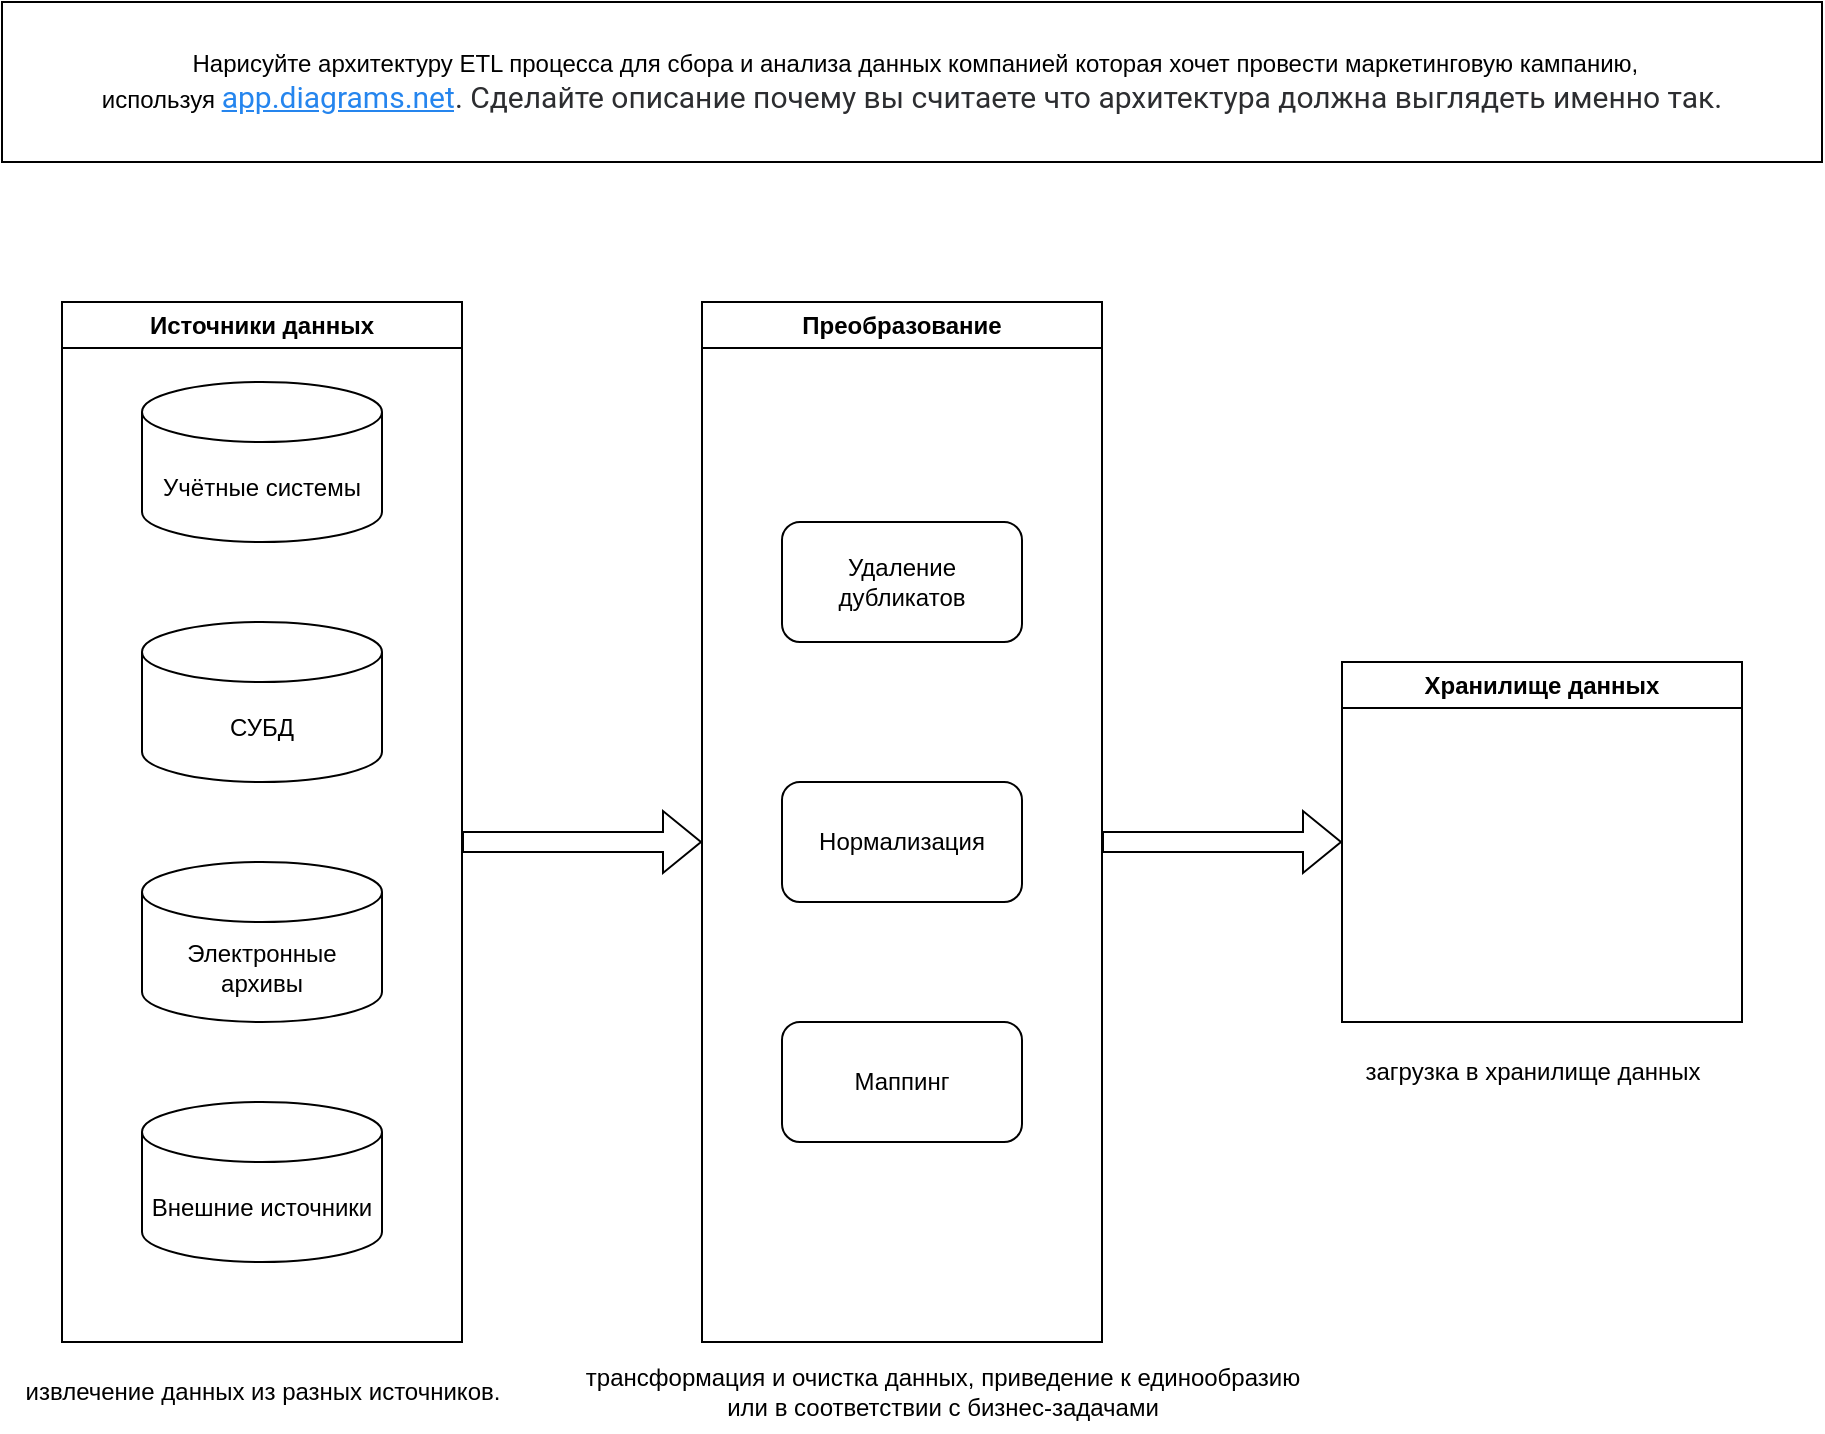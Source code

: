 <mxfile version="23.0.2" type="device" pages="2">
  <diagram id="Wwzgg2FWN3YRVUs5GW2F" name="ДЗ№1.1">
    <mxGraphModel dx="1036" dy="623" grid="1" gridSize="10" guides="1" tooltips="1" connect="1" arrows="1" fold="1" page="1" pageScale="1" pageWidth="827" pageHeight="1169" math="0" shadow="0">
      <root>
        <mxCell id="0" />
        <mxCell id="1" parent="0" />
        <mxCell id="dcX6klzbelTL9vZqMD1I-4" value="&amp;nbsp;Нарисуйте архитектуру ETL процесса для сбора и анализа данных компанией которая хочет провести маркетинговую кампанию, используя&amp;nbsp;&lt;a style=&quot;box-sizing: border-box; background-color: rgb(255, 255, 255); color: rgb(37, 133, 238); cursor: pointer; overflow-wrap: break-word; font-family: Onest, Roboto, &amp;quot;San Francisco&amp;quot;, &amp;quot;Helvetica Neue&amp;quot;, Helvetica, Arial; font-size: 15px; text-align: start;&quot; target=&quot;_blank&quot; href=&quot;http://app.diagrams.net/&quot;&gt;app.diagrams.net&lt;/a&gt;&lt;span style=&quot;color: rgb(44, 45, 48); font-family: Onest, Roboto, &amp;quot;San Francisco&amp;quot;, &amp;quot;Helvetica Neue&amp;quot;, Helvetica, Arial; font-size: 15px; text-align: start; background-color: rgb(255, 255, 255);&quot;&gt;. Сделайте описание почему вы считаете что архитектура должна выглядеть именно так.&lt;/span&gt;" style="whiteSpace=wrap;html=1;" vertex="1" parent="1">
          <mxGeometry x="10" y="10" width="910" height="80" as="geometry" />
        </mxCell>
        <mxCell id="dcX6klzbelTL9vZqMD1I-5" value="Источники данных" style="swimlane;whiteSpace=wrap;html=1;" vertex="1" parent="1">
          <mxGeometry x="40" y="160" width="200" height="520" as="geometry" />
        </mxCell>
        <mxCell id="dcX6klzbelTL9vZqMD1I-10" value="Учётные системы" style="shape=cylinder3;whiteSpace=wrap;html=1;boundedLbl=1;backgroundOutline=1;size=15;" vertex="1" parent="dcX6klzbelTL9vZqMD1I-5">
          <mxGeometry x="40" y="40" width="120" height="80" as="geometry" />
        </mxCell>
        <mxCell id="dcX6klzbelTL9vZqMD1I-11" value="СУБД" style="shape=cylinder3;whiteSpace=wrap;html=1;boundedLbl=1;backgroundOutline=1;size=15;" vertex="1" parent="dcX6klzbelTL9vZqMD1I-5">
          <mxGeometry x="40" y="160" width="120" height="80" as="geometry" />
        </mxCell>
        <mxCell id="dcX6klzbelTL9vZqMD1I-12" value="Электронные архивы" style="shape=cylinder3;whiteSpace=wrap;html=1;boundedLbl=1;backgroundOutline=1;size=15;" vertex="1" parent="dcX6klzbelTL9vZqMD1I-5">
          <mxGeometry x="40" y="280" width="120" height="80" as="geometry" />
        </mxCell>
        <mxCell id="dcX6klzbelTL9vZqMD1I-17" value="Внешние источники" style="shape=cylinder3;whiteSpace=wrap;html=1;boundedLbl=1;backgroundOutline=1;size=15;" vertex="1" parent="dcX6klzbelTL9vZqMD1I-5">
          <mxGeometry x="40" y="400" width="120" height="80" as="geometry" />
        </mxCell>
        <mxCell id="dcX6klzbelTL9vZqMD1I-8" value="Преобразование" style="swimlane;whiteSpace=wrap;html=1;" vertex="1" parent="1">
          <mxGeometry x="360" y="160" width="200" height="520" as="geometry" />
        </mxCell>
        <mxCell id="dcX6klzbelTL9vZqMD1I-21" value="Удаление дубликатов" style="rounded=1;whiteSpace=wrap;html=1;" vertex="1" parent="dcX6klzbelTL9vZqMD1I-8">
          <mxGeometry x="40" y="110" width="120" height="60" as="geometry" />
        </mxCell>
        <mxCell id="dcX6klzbelTL9vZqMD1I-22" value="Нормализация" style="rounded=1;whiteSpace=wrap;html=1;" vertex="1" parent="dcX6klzbelTL9vZqMD1I-8">
          <mxGeometry x="40" y="240" width="120" height="60" as="geometry" />
        </mxCell>
        <mxCell id="dcX6klzbelTL9vZqMD1I-23" value="Маппинг" style="rounded=1;whiteSpace=wrap;html=1;" vertex="1" parent="dcX6klzbelTL9vZqMD1I-8">
          <mxGeometry x="40" y="360" width="120" height="60" as="geometry" />
        </mxCell>
        <mxCell id="dcX6klzbelTL9vZqMD1I-9" value="Хранилище данных" style="swimlane;whiteSpace=wrap;html=1;" vertex="1" parent="1">
          <mxGeometry x="680" y="340" width="200" height="180" as="geometry" />
        </mxCell>
        <mxCell id="dcX6klzbelTL9vZqMD1I-19" value="" style="shape=flexArrow;endArrow=classic;html=1;rounded=0;" edge="1" parent="1">
          <mxGeometry width="50" height="50" relative="1" as="geometry">
            <mxPoint x="240" y="430" as="sourcePoint" />
            <mxPoint x="360" y="430" as="targetPoint" />
          </mxGeometry>
        </mxCell>
        <mxCell id="dcX6klzbelTL9vZqMD1I-20" value="" style="shape=flexArrow;endArrow=classic;html=1;rounded=0;" edge="1" parent="1">
          <mxGeometry width="50" height="50" relative="1" as="geometry">
            <mxPoint x="560" y="430" as="sourcePoint" />
            <mxPoint x="680" y="430" as="targetPoint" />
          </mxGeometry>
        </mxCell>
        <mxCell id="dcX6klzbelTL9vZqMD1I-25" value="извлечение данных из разных источников." style="text;html=1;align=center;verticalAlign=middle;resizable=0;points=[];autosize=1;strokeColor=none;fillColor=none;" vertex="1" parent="1">
          <mxGeometry x="10" y="690" width="260" height="30" as="geometry" />
        </mxCell>
        <mxCell id="dcX6klzbelTL9vZqMD1I-27" value="трансформация и очистка данных, приведение к единообразию&lt;br/&gt;или в соответствии с бизнес-задачами" style="text;html=1;align=center;verticalAlign=middle;resizable=0;points=[];autosize=1;strokeColor=none;fillColor=none;" vertex="1" parent="1">
          <mxGeometry x="290" y="685" width="380" height="40" as="geometry" />
        </mxCell>
        <mxCell id="dcX6klzbelTL9vZqMD1I-28" value="загрузка в хранилище данных" style="text;html=1;align=center;verticalAlign=middle;resizable=0;points=[];autosize=1;strokeColor=none;fillColor=none;" vertex="1" parent="1">
          <mxGeometry x="680" y="530" width="190" height="30" as="geometry" />
        </mxCell>
      </root>
    </mxGraphModel>
  </diagram>
  <diagram id="O_VRb4mlnErP7l4VPaF9" name="ДЗ№1.2">
    <mxGraphModel dx="1804" dy="689" grid="1" gridSize="10" guides="1" tooltips="1" connect="1" arrows="1" fold="1" page="1" pageScale="1" pageWidth="827" pageHeight="1169" math="0" shadow="0">
      <root>
        <mxCell id="0" />
        <mxCell id="1" parent="0" />
        <mxCell id="bKIfVZF_7nyvP-aplg1d-1" value="Постройте реляционную и иерархическую модели данных для магазина который продает телефоны." style="text;html=1;align=center;verticalAlign=middle;resizable=0;points=[];autosize=1;strokeColor=none;fillColor=none;" vertex="1" parent="1">
          <mxGeometry x="-790" y="10" width="590" height="30" as="geometry" />
        </mxCell>
        <mxCell id="wxcC7VAUBLQexLfWLRPu-1" value="Магазин телефонов" style="swimlane;fontStyle=1;align=center;verticalAlign=top;childLayout=stackLayout;horizontal=1;startSize=26;horizontalStack=0;resizeParent=1;resizeParentMax=0;resizeLast=0;collapsible=1;marginBottom=0;whiteSpace=wrap;html=1;" vertex="1" parent="1">
          <mxGeometry x="-760" y="120" width="170" height="90" as="geometry" />
        </mxCell>
        <mxCell id="wxcC7VAUBLQexLfWLRPu-2" value="id магазина" style="text;strokeColor=none;fillColor=none;align=left;verticalAlign=top;spacingLeft=4;spacingRight=4;overflow=hidden;rotatable=0;points=[[0,0.5],[1,0.5]];portConstraint=eastwest;whiteSpace=wrap;html=1;" vertex="1" parent="wxcC7VAUBLQexLfWLRPu-1">
          <mxGeometry y="26" width="170" height="26" as="geometry" />
        </mxCell>
        <mxCell id="wxcC7VAUBLQexLfWLRPu-3" value="" style="line;strokeWidth=1;fillColor=none;align=left;verticalAlign=middle;spacingTop=-1;spacingLeft=3;spacingRight=3;rotatable=0;labelPosition=right;points=[];portConstraint=eastwest;strokeColor=inherit;" vertex="1" parent="wxcC7VAUBLQexLfWLRPu-1">
          <mxGeometry y="52" width="170" height="8" as="geometry" />
        </mxCell>
        <mxCell id="wxcC7VAUBLQexLfWLRPu-4" value="адрес&amp;nbsp;" style="text;strokeColor=none;fillColor=none;align=left;verticalAlign=top;spacingLeft=4;spacingRight=4;overflow=hidden;rotatable=0;points=[[0,0.5],[1,0.5]];portConstraint=eastwest;whiteSpace=wrap;html=1;" vertex="1" parent="wxcC7VAUBLQexLfWLRPu-1">
          <mxGeometry y="60" width="170" height="30" as="geometry" />
        </mxCell>
        <mxCell id="wxcC7VAUBLQexLfWLRPu-5" value="Реляционная модель" style="rounded=0;whiteSpace=wrap;html=1;" vertex="1" parent="1">
          <mxGeometry x="-800" y="50" width="260" height="30" as="geometry" />
        </mxCell>
        <mxCell id="wxcC7VAUBLQexLfWLRPu-12" value="телефон" style="html=1;whiteSpace=wrap;align=left;" vertex="1" parent="1">
          <mxGeometry x="-760" y="210" width="170" height="30" as="geometry" />
        </mxCell>
        <mxCell id="wxcC7VAUBLQexLfWLRPu-28" style="edgeStyle=orthogonalEdgeStyle;rounded=0;orthogonalLoop=1;jettySize=auto;html=1;entryX=0;entryY=0.5;entryDx=0;entryDy=0;exitX=1;exitY=0.5;exitDx=0;exitDy=0;" edge="1" parent="1" source="wxcC7VAUBLQexLfWLRPu-14" target="wxcC7VAUBLQexLfWLRPu-21">
          <mxGeometry relative="1" as="geometry" />
        </mxCell>
        <mxCell id="wxcC7VAUBLQexLfWLRPu-13" value="Каталог товара" style="swimlane;fontStyle=1;align=center;verticalAlign=top;childLayout=stackLayout;horizontal=1;startSize=26;horizontalStack=0;resizeParent=1;resizeParentMax=0;resizeLast=0;collapsible=1;marginBottom=0;whiteSpace=wrap;html=1;" vertex="1" parent="1">
          <mxGeometry x="-760" y="310" width="160" height="120" as="geometry" />
        </mxCell>
        <mxCell id="wxcC7VAUBLQexLfWLRPu-14" value="id товара" style="text;strokeColor=none;fillColor=none;align=left;verticalAlign=top;spacingLeft=4;spacingRight=4;overflow=hidden;rotatable=0;points=[[0,0.5],[1,0.5]];portConstraint=eastwest;whiteSpace=wrap;html=1;" vertex="1" parent="wxcC7VAUBLQexLfWLRPu-13">
          <mxGeometry y="26" width="160" height="26" as="geometry" />
        </mxCell>
        <mxCell id="wxcC7VAUBLQexLfWLRPu-15" value="" style="line;strokeWidth=1;fillColor=none;align=left;verticalAlign=middle;spacingTop=-1;spacingLeft=3;spacingRight=3;rotatable=0;labelPosition=right;points=[];portConstraint=eastwest;strokeColor=inherit;" vertex="1" parent="wxcC7VAUBLQexLfWLRPu-13">
          <mxGeometry y="52" width="160" height="8" as="geometry" />
        </mxCell>
        <mxCell id="wxcC7VAUBLQexLfWLRPu-16" value="модель" style="text;strokeColor=none;fillColor=none;align=left;verticalAlign=top;spacingLeft=4;spacingRight=4;overflow=hidden;rotatable=0;points=[[0,0.5],[1,0.5]];portConstraint=eastwest;whiteSpace=wrap;html=1;" vertex="1" parent="wxcC7VAUBLQexLfWLRPu-13">
          <mxGeometry y="60" width="160" height="26" as="geometry" />
        </mxCell>
        <mxCell id="wxcC7VAUBLQexLfWLRPu-17" value="характеристика" style="html=1;whiteSpace=wrap;align=left;" vertex="1" parent="wxcC7VAUBLQexLfWLRPu-13">
          <mxGeometry y="86" width="160" height="34" as="geometry" />
        </mxCell>
        <mxCell id="wxcC7VAUBLQexLfWLRPu-18" value="цена" style="html=1;whiteSpace=wrap;align=left;" vertex="1" parent="1">
          <mxGeometry x="-760" y="430" width="160" height="30" as="geometry" />
        </mxCell>
        <mxCell id="wxcC7VAUBLQexLfWLRPu-19" style="edgeStyle=orthogonalEdgeStyle;rounded=0;orthogonalLoop=1;jettySize=auto;html=1;exitX=1;exitY=0.5;exitDx=0;exitDy=0;" edge="1" parent="1">
          <mxGeometry relative="1" as="geometry">
            <mxPoint x="-590" y="250" as="targetPoint" />
            <mxPoint x="-600" y="368" as="sourcePoint" />
            <Array as="points">
              <mxPoint x="-600" y="369" />
              <mxPoint x="-550" y="369" />
              <mxPoint x="-550" y="250" />
            </Array>
          </mxGeometry>
        </mxCell>
        <mxCell id="wxcC7VAUBLQexLfWLRPu-20" value="Клиенты" style="swimlane;fontStyle=1;align=center;verticalAlign=top;childLayout=stackLayout;horizontal=1;startSize=26;horizontalStack=0;resizeParent=1;resizeParentMax=0;resizeLast=0;collapsible=1;marginBottom=0;whiteSpace=wrap;html=1;" vertex="1" parent="1">
          <mxGeometry x="-440" y="120" width="160" height="132" as="geometry" />
        </mxCell>
        <mxCell id="wxcC7VAUBLQexLfWLRPu-21" value="id клиента" style="text;strokeColor=none;fillColor=none;align=left;verticalAlign=top;spacingLeft=4;spacingRight=4;overflow=hidden;rotatable=0;points=[[0,0.5],[1,0.5]];portConstraint=eastwest;whiteSpace=wrap;html=1;" vertex="1" parent="wxcC7VAUBLQexLfWLRPu-20">
          <mxGeometry y="26" width="160" height="22" as="geometry" />
        </mxCell>
        <mxCell id="wxcC7VAUBLQexLfWLRPu-22" value="" style="line;strokeWidth=1;fillColor=none;align=left;verticalAlign=middle;spacingTop=-1;spacingLeft=3;spacingRight=3;rotatable=0;labelPosition=right;points=[];portConstraint=eastwest;strokeColor=inherit;" vertex="1" parent="wxcC7VAUBLQexLfWLRPu-20">
          <mxGeometry y="48" width="160" height="8" as="geometry" />
        </mxCell>
        <mxCell id="wxcC7VAUBLQexLfWLRPu-23" value="ФИО" style="text;strokeColor=none;fillColor=none;align=left;verticalAlign=top;spacingLeft=4;spacingRight=4;overflow=hidden;rotatable=0;points=[[0,0.5],[1,0.5]];portConstraint=eastwest;whiteSpace=wrap;html=1;" vertex="1" parent="wxcC7VAUBLQexLfWLRPu-20">
          <mxGeometry y="56" width="160" height="26" as="geometry" />
        </mxCell>
        <mxCell id="wxcC7VAUBLQexLfWLRPu-25" value="адрес" style="html=1;whiteSpace=wrap;align=left;" vertex="1" parent="wxcC7VAUBLQexLfWLRPu-20">
          <mxGeometry y="82" width="160" height="50" as="geometry" />
        </mxCell>
        <mxCell id="wxcC7VAUBLQexLfWLRPu-24" value="id товара" style="html=1;whiteSpace=wrap;align=left;" vertex="1" parent="1">
          <mxGeometry x="-760" y="240" width="170" height="30" as="geometry" />
        </mxCell>
        <mxCell id="wxcC7VAUBLQexLfWLRPu-26" value="е-mail" style="html=1;whiteSpace=wrap;align=left;" vertex="1" parent="1">
          <mxGeometry x="-440" y="240" width="160" height="40" as="geometry" />
        </mxCell>
        <mxCell id="wxcC7VAUBLQexLfWLRPu-33" style="edgeStyle=orthogonalEdgeStyle;rounded=0;orthogonalLoop=1;jettySize=auto;html=1;entryX=1;entryY=0.5;entryDx=0;entryDy=0;" edge="1" parent="1" source="wxcC7VAUBLQexLfWLRPu-29" target="wxcC7VAUBLQexLfWLRPu-21">
          <mxGeometry relative="1" as="geometry">
            <mxPoint x="-260" y="160" as="targetPoint" />
            <Array as="points">
              <mxPoint x="-240" y="366" />
              <mxPoint x="-240" y="159" />
              <mxPoint x="-270" y="159" />
              <mxPoint x="-270" y="157" />
            </Array>
          </mxGeometry>
        </mxCell>
        <mxCell id="wxcC7VAUBLQexLfWLRPu-29" value="Заказы" style="swimlane;fontStyle=1;align=center;verticalAlign=top;childLayout=stackLayout;horizontal=1;startSize=26;horizontalStack=0;resizeParent=1;resizeParentMax=0;resizeLast=0;collapsible=1;marginBottom=0;whiteSpace=wrap;html=1;" vertex="1" parent="1">
          <mxGeometry x="-440" y="324" width="160" height="190" as="geometry" />
        </mxCell>
        <mxCell id="wxcC7VAUBLQexLfWLRPu-30" value="id заказа" style="text;strokeColor=none;fillColor=none;align=left;verticalAlign=top;spacingLeft=4;spacingRight=4;overflow=hidden;rotatable=0;points=[[0,0.5],[1,0.5]];portConstraint=eastwest;whiteSpace=wrap;html=1;" vertex="1" parent="wxcC7VAUBLQexLfWLRPu-29">
          <mxGeometry y="26" width="160" height="24" as="geometry" />
        </mxCell>
        <mxCell id="wxcC7VAUBLQexLfWLRPu-31" value="" style="line;strokeWidth=1;fillColor=none;align=left;verticalAlign=middle;spacingTop=-1;spacingLeft=3;spacingRight=3;rotatable=0;labelPosition=right;points=[];portConstraint=eastwest;strokeColor=inherit;" vertex="1" parent="wxcC7VAUBLQexLfWLRPu-29">
          <mxGeometry y="50" width="160" height="8" as="geometry" />
        </mxCell>
        <mxCell id="wxcC7VAUBLQexLfWLRPu-32" value="id товара" style="text;strokeColor=none;fillColor=none;align=left;verticalAlign=top;spacingLeft=4;spacingRight=4;overflow=hidden;rotatable=0;points=[[0,0.5],[1,0.5]];portConstraint=eastwest;whiteSpace=wrap;html=1;" vertex="1" parent="wxcC7VAUBLQexLfWLRPu-29">
          <mxGeometry y="58" width="160" height="26" as="geometry" />
        </mxCell>
        <mxCell id="wxcC7VAUBLQexLfWLRPu-34" value="количество товара" style="html=1;whiteSpace=wrap;align=left;" vertex="1" parent="wxcC7VAUBLQexLfWLRPu-29">
          <mxGeometry y="84" width="160" height="36" as="geometry" />
        </mxCell>
        <mxCell id="wxcC7VAUBLQexLfWLRPu-35" value="статус заказа" style="html=1;whiteSpace=wrap;align=left;" vertex="1" parent="wxcC7VAUBLQexLfWLRPu-29">
          <mxGeometry y="120" width="160" height="36" as="geometry" />
        </mxCell>
        <mxCell id="wxcC7VAUBLQexLfWLRPu-50" value="id сотрудника" style="html=1;whiteSpace=wrap;align=left;" vertex="1" parent="wxcC7VAUBLQexLfWLRPu-29">
          <mxGeometry y="156" width="160" height="34" as="geometry" />
        </mxCell>
        <mxCell id="wxcC7VAUBLQexLfWLRPu-36" style="edgeStyle=orthogonalEdgeStyle;rounded=0;orthogonalLoop=1;jettySize=auto;html=1;entryX=1.014;entryY=0.879;entryDx=0;entryDy=0;entryPerimeter=0;" edge="1" parent="1" source="wxcC7VAUBLQexLfWLRPu-32" target="wxcC7VAUBLQexLfWLRPu-14">
          <mxGeometry relative="1" as="geometry" />
        </mxCell>
        <mxCell id="wxcC7VAUBLQexLfWLRPu-37" value="Иерархическая модель" style="rounded=0;whiteSpace=wrap;html=1;" vertex="1" parent="1">
          <mxGeometry x="-800" y="545" width="320" height="40" as="geometry" />
        </mxCell>
        <mxCell id="wxcC7VAUBLQexLfWLRPu-38" value="Магазин телефонов" style="swimlane;fontStyle=1;align=center;verticalAlign=top;childLayout=stackLayout;horizontal=1;startSize=26;horizontalStack=0;resizeParent=1;resizeParentMax=0;resizeLast=0;collapsible=1;marginBottom=0;whiteSpace=wrap;html=1;" vertex="1" parent="1">
          <mxGeometry x="-560" y="600" width="170" height="90" as="geometry" />
        </mxCell>
        <mxCell id="wxcC7VAUBLQexLfWLRPu-39" value="id магазина" style="text;strokeColor=none;fillColor=none;align=left;verticalAlign=top;spacingLeft=4;spacingRight=4;overflow=hidden;rotatable=0;points=[[0,0.5],[1,0.5]];portConstraint=eastwest;whiteSpace=wrap;html=1;" vertex="1" parent="wxcC7VAUBLQexLfWLRPu-38">
          <mxGeometry y="26" width="170" height="26" as="geometry" />
        </mxCell>
        <mxCell id="wxcC7VAUBLQexLfWLRPu-40" value="" style="line;strokeWidth=1;fillColor=none;align=left;verticalAlign=middle;spacingTop=-1;spacingLeft=3;spacingRight=3;rotatable=0;labelPosition=right;points=[];portConstraint=eastwest;strokeColor=inherit;" vertex="1" parent="wxcC7VAUBLQexLfWLRPu-38">
          <mxGeometry y="52" width="170" height="8" as="geometry" />
        </mxCell>
        <mxCell id="wxcC7VAUBLQexLfWLRPu-41" value="адрес&amp;nbsp;" style="text;strokeColor=none;fillColor=none;align=left;verticalAlign=top;spacingLeft=4;spacingRight=4;overflow=hidden;rotatable=0;points=[[0,0.5],[1,0.5]];portConstraint=eastwest;whiteSpace=wrap;html=1;" vertex="1" parent="wxcC7VAUBLQexLfWLRPu-38">
          <mxGeometry y="60" width="170" height="30" as="geometry" />
        </mxCell>
        <mxCell id="wxcC7VAUBLQexLfWLRPu-42" value="телефон" style="html=1;whiteSpace=wrap;align=left;" vertex="1" parent="1">
          <mxGeometry x="-560" y="690" width="170" height="30" as="geometry" />
        </mxCell>
        <mxCell id="wxcC7VAUBLQexLfWLRPu-80" style="edgeStyle=orthogonalEdgeStyle;rounded=0;orthogonalLoop=1;jettySize=auto;html=1;entryX=1;entryY=0.5;entryDx=0;entryDy=0;" edge="1" parent="1" source="wxcC7VAUBLQexLfWLRPu-43" target="wxcC7VAUBLQexLfWLRPu-54">
          <mxGeometry relative="1" as="geometry">
            <Array as="points">
              <mxPoint x="-600" y="735" />
              <mxPoint x="-600" y="837" />
            </Array>
          </mxGeometry>
        </mxCell>
        <mxCell id="wxcC7VAUBLQexLfWLRPu-43" value="id клиента" style="html=1;whiteSpace=wrap;align=left;" vertex="1" parent="1">
          <mxGeometry x="-560" y="720" width="170" height="30" as="geometry" />
        </mxCell>
        <mxCell id="wxcC7VAUBLQexLfWLRPu-44" value="Сотрудники" style="swimlane;fontStyle=1;align=center;verticalAlign=top;childLayout=stackLayout;horizontal=1;startSize=26;horizontalStack=0;resizeParent=1;resizeParentMax=0;resizeLast=0;collapsible=1;marginBottom=0;whiteSpace=wrap;html=1;" vertex="1" parent="1">
          <mxGeometry x="-200" y="360" width="160" height="120" as="geometry" />
        </mxCell>
        <mxCell id="wxcC7VAUBLQexLfWLRPu-45" value="id сотрудника" style="text;strokeColor=none;fillColor=none;align=left;verticalAlign=top;spacingLeft=4;spacingRight=4;overflow=hidden;rotatable=0;points=[[0,0.5],[1,0.5]];portConstraint=eastwest;whiteSpace=wrap;html=1;" vertex="1" parent="wxcC7VAUBLQexLfWLRPu-44">
          <mxGeometry y="26" width="160" height="24" as="geometry" />
        </mxCell>
        <mxCell id="wxcC7VAUBLQexLfWLRPu-46" value="" style="line;strokeWidth=1;fillColor=none;align=left;verticalAlign=middle;spacingTop=-1;spacingLeft=3;spacingRight=3;rotatable=0;labelPosition=right;points=[];portConstraint=eastwest;strokeColor=inherit;" vertex="1" parent="wxcC7VAUBLQexLfWLRPu-44">
          <mxGeometry y="50" width="160" height="8" as="geometry" />
        </mxCell>
        <mxCell id="wxcC7VAUBLQexLfWLRPu-47" value="ФИО" style="text;strokeColor=none;fillColor=none;align=left;verticalAlign=top;spacingLeft=4;spacingRight=4;overflow=hidden;rotatable=0;points=[[0,0.5],[1,0.5]];portConstraint=eastwest;whiteSpace=wrap;html=1;" vertex="1" parent="wxcC7VAUBLQexLfWLRPu-44">
          <mxGeometry y="58" width="160" height="26" as="geometry" />
        </mxCell>
        <mxCell id="wxcC7VAUBLQexLfWLRPu-48" value="адрес" style="html=1;whiteSpace=wrap;align=left;" vertex="1" parent="wxcC7VAUBLQexLfWLRPu-44">
          <mxGeometry y="84" width="160" height="36" as="geometry" />
        </mxCell>
        <mxCell id="wxcC7VAUBLQexLfWLRPu-51" style="edgeStyle=orthogonalEdgeStyle;rounded=0;orthogonalLoop=1;jettySize=auto;html=1;entryX=1;entryY=1;entryDx=0;entryDy=0;" edge="1" parent="1" source="wxcC7VAUBLQexLfWLRPu-45" target="wxcC7VAUBLQexLfWLRPu-29">
          <mxGeometry relative="1" as="geometry">
            <Array as="points">
              <mxPoint x="-240" y="398" />
              <mxPoint x="-240" y="514" />
            </Array>
          </mxGeometry>
        </mxCell>
        <mxCell id="wxcC7VAUBLQexLfWLRPu-53" value="Клиенты" style="swimlane;fontStyle=1;align=center;verticalAlign=top;childLayout=stackLayout;horizontal=1;startSize=26;horizontalStack=0;resizeParent=1;resizeParentMax=0;resizeLast=0;collapsible=1;marginBottom=0;whiteSpace=wrap;html=1;" vertex="1" parent="1">
          <mxGeometry x="-800" y="800" width="160" height="120" as="geometry" />
        </mxCell>
        <mxCell id="wxcC7VAUBLQexLfWLRPu-54" value="id клиента" style="text;strokeColor=none;fillColor=none;align=left;verticalAlign=top;spacingLeft=4;spacingRight=4;overflow=hidden;rotatable=0;points=[[0,0.5],[1,0.5]];portConstraint=eastwest;whiteSpace=wrap;html=1;" vertex="1" parent="wxcC7VAUBLQexLfWLRPu-53">
          <mxGeometry y="26" width="160" height="22" as="geometry" />
        </mxCell>
        <mxCell id="wxcC7VAUBLQexLfWLRPu-55" value="" style="line;strokeWidth=1;fillColor=none;align=left;verticalAlign=middle;spacingTop=-1;spacingLeft=3;spacingRight=3;rotatable=0;labelPosition=right;points=[];portConstraint=eastwest;strokeColor=inherit;" vertex="1" parent="wxcC7VAUBLQexLfWLRPu-53">
          <mxGeometry y="48" width="160" height="8" as="geometry" />
        </mxCell>
        <mxCell id="wxcC7VAUBLQexLfWLRPu-56" value="ФИО" style="text;strokeColor=none;fillColor=none;align=left;verticalAlign=top;spacingLeft=4;spacingRight=4;overflow=hidden;rotatable=0;points=[[0,0.5],[1,0.5]];portConstraint=eastwest;whiteSpace=wrap;html=1;" vertex="1" parent="wxcC7VAUBLQexLfWLRPu-53">
          <mxGeometry y="56" width="160" height="26" as="geometry" />
        </mxCell>
        <mxCell id="wxcC7VAUBLQexLfWLRPu-57" value="адрес" style="html=1;whiteSpace=wrap;align=left;" vertex="1" parent="wxcC7VAUBLQexLfWLRPu-53">
          <mxGeometry y="82" width="160" height="38" as="geometry" />
        </mxCell>
        <mxCell id="wxcC7VAUBLQexLfWLRPu-58" value="Сотрудники" style="swimlane;fontStyle=1;align=center;verticalAlign=top;childLayout=stackLayout;horizontal=1;startSize=26;horizontalStack=0;resizeParent=1;resizeParentMax=0;resizeLast=0;collapsible=1;marginBottom=0;whiteSpace=wrap;html=1;" vertex="1" parent="1">
          <mxGeometry x="-280" y="800" width="160" height="120" as="geometry" />
        </mxCell>
        <mxCell id="wxcC7VAUBLQexLfWLRPu-59" value="id сотрудника" style="text;strokeColor=none;fillColor=none;align=left;verticalAlign=top;spacingLeft=4;spacingRight=4;overflow=hidden;rotatable=0;points=[[0,0.5],[1,0.5]];portConstraint=eastwest;whiteSpace=wrap;html=1;" vertex="1" parent="wxcC7VAUBLQexLfWLRPu-58">
          <mxGeometry y="26" width="160" height="24" as="geometry" />
        </mxCell>
        <mxCell id="wxcC7VAUBLQexLfWLRPu-60" value="" style="line;strokeWidth=1;fillColor=none;align=left;verticalAlign=middle;spacingTop=-1;spacingLeft=3;spacingRight=3;rotatable=0;labelPosition=right;points=[];portConstraint=eastwest;strokeColor=inherit;" vertex="1" parent="wxcC7VAUBLQexLfWLRPu-58">
          <mxGeometry y="50" width="160" height="8" as="geometry" />
        </mxCell>
        <mxCell id="wxcC7VAUBLQexLfWLRPu-61" value="ФИО" style="text;strokeColor=none;fillColor=none;align=left;verticalAlign=top;spacingLeft=4;spacingRight=4;overflow=hidden;rotatable=0;points=[[0,0.5],[1,0.5]];portConstraint=eastwest;whiteSpace=wrap;html=1;" vertex="1" parent="wxcC7VAUBLQexLfWLRPu-58">
          <mxGeometry y="58" width="160" height="26" as="geometry" />
        </mxCell>
        <mxCell id="wxcC7VAUBLQexLfWLRPu-62" value="адрес" style="html=1;whiteSpace=wrap;align=left;" vertex="1" parent="wxcC7VAUBLQexLfWLRPu-58">
          <mxGeometry y="84" width="160" height="36" as="geometry" />
        </mxCell>
        <mxCell id="wxcC7VAUBLQexLfWLRPu-63" value="Заказы" style="swimlane;fontStyle=1;align=center;verticalAlign=top;childLayout=stackLayout;horizontal=1;startSize=26;horizontalStack=0;resizeParent=1;resizeParentMax=0;resizeLast=0;collapsible=1;marginBottom=0;whiteSpace=wrap;html=1;" vertex="1" parent="1">
          <mxGeometry x="-800" y="1000" width="160" height="190" as="geometry" />
        </mxCell>
        <mxCell id="wxcC7VAUBLQexLfWLRPu-64" value="id заказа" style="text;strokeColor=none;fillColor=none;align=left;verticalAlign=top;spacingLeft=4;spacingRight=4;overflow=hidden;rotatable=0;points=[[0,0.5],[1,0.5]];portConstraint=eastwest;whiteSpace=wrap;html=1;" vertex="1" parent="wxcC7VAUBLQexLfWLRPu-63">
          <mxGeometry y="26" width="160" height="24" as="geometry" />
        </mxCell>
        <mxCell id="wxcC7VAUBLQexLfWLRPu-65" value="" style="line;strokeWidth=1;fillColor=none;align=left;verticalAlign=middle;spacingTop=-1;spacingLeft=3;spacingRight=3;rotatable=0;labelPosition=right;points=[];portConstraint=eastwest;strokeColor=inherit;" vertex="1" parent="wxcC7VAUBLQexLfWLRPu-63">
          <mxGeometry y="50" width="160" height="8" as="geometry" />
        </mxCell>
        <mxCell id="wxcC7VAUBLQexLfWLRPu-66" value="id товара" style="text;strokeColor=none;fillColor=none;align=left;verticalAlign=top;spacingLeft=4;spacingRight=4;overflow=hidden;rotatable=0;points=[[0,0.5],[1,0.5]];portConstraint=eastwest;whiteSpace=wrap;html=1;" vertex="1" parent="wxcC7VAUBLQexLfWLRPu-63">
          <mxGeometry y="58" width="160" height="26" as="geometry" />
        </mxCell>
        <mxCell id="wxcC7VAUBLQexLfWLRPu-67" value="количество товара" style="html=1;whiteSpace=wrap;align=left;" vertex="1" parent="wxcC7VAUBLQexLfWLRPu-63">
          <mxGeometry y="84" width="160" height="36" as="geometry" />
        </mxCell>
        <mxCell id="wxcC7VAUBLQexLfWLRPu-68" value="статус заказа" style="html=1;whiteSpace=wrap;align=left;" vertex="1" parent="wxcC7VAUBLQexLfWLRPu-63">
          <mxGeometry y="120" width="160" height="36" as="geometry" />
        </mxCell>
        <mxCell id="wxcC7VAUBLQexLfWLRPu-69" value="id сотрудника" style="html=1;whiteSpace=wrap;align=left;" vertex="1" parent="wxcC7VAUBLQexLfWLRPu-63">
          <mxGeometry y="156" width="160" height="34" as="geometry" />
        </mxCell>
        <mxCell id="wxcC7VAUBLQexLfWLRPu-70" value="телефоны" style="swimlane;fontStyle=1;align=center;verticalAlign=top;childLayout=stackLayout;horizontal=1;startSize=26;horizontalStack=0;resizeParent=1;resizeParentMax=0;resizeLast=0;collapsible=1;marginBottom=0;whiteSpace=wrap;html=1;" vertex="1" parent="1">
          <mxGeometry x="-170" y="1019" width="160" height="120" as="geometry" />
        </mxCell>
        <mxCell id="wxcC7VAUBLQexLfWLRPu-71" value="id товара" style="text;strokeColor=none;fillColor=none;align=left;verticalAlign=top;spacingLeft=4;spacingRight=4;overflow=hidden;rotatable=0;points=[[0,0.5],[1,0.5]];portConstraint=eastwest;whiteSpace=wrap;html=1;" vertex="1" parent="wxcC7VAUBLQexLfWLRPu-70">
          <mxGeometry y="26" width="160" height="26" as="geometry" />
        </mxCell>
        <mxCell id="wxcC7VAUBLQexLfWLRPu-72" value="" style="line;strokeWidth=1;fillColor=none;align=left;verticalAlign=middle;spacingTop=-1;spacingLeft=3;spacingRight=3;rotatable=0;labelPosition=right;points=[];portConstraint=eastwest;strokeColor=inherit;" vertex="1" parent="wxcC7VAUBLQexLfWLRPu-70">
          <mxGeometry y="52" width="160" height="8" as="geometry" />
        </mxCell>
        <mxCell id="wxcC7VAUBLQexLfWLRPu-73" value="модель" style="text;strokeColor=none;fillColor=none;align=left;verticalAlign=top;spacingLeft=4;spacingRight=4;overflow=hidden;rotatable=0;points=[[0,0.5],[1,0.5]];portConstraint=eastwest;whiteSpace=wrap;html=1;" vertex="1" parent="wxcC7VAUBLQexLfWLRPu-70">
          <mxGeometry y="60" width="160" height="26" as="geometry" />
        </mxCell>
        <mxCell id="wxcC7VAUBLQexLfWLRPu-74" value="характеристика" style="html=1;whiteSpace=wrap;align=left;" vertex="1" parent="wxcC7VAUBLQexLfWLRPu-70">
          <mxGeometry y="86" width="160" height="34" as="geometry" />
        </mxCell>
        <mxCell id="wxcC7VAUBLQexLfWLRPu-75" value="цена" style="html=1;whiteSpace=wrap;align=left;" vertex="1" parent="1">
          <mxGeometry x="-170" y="1139" width="160" height="30" as="geometry" />
        </mxCell>
        <mxCell id="wxcC7VAUBLQexLfWLRPu-81" style="edgeStyle=orthogonalEdgeStyle;rounded=0;orthogonalLoop=1;jettySize=auto;html=1;entryX=0;entryY=0.5;entryDx=0;entryDy=0;" edge="1" parent="1" source="wxcC7VAUBLQexLfWLRPu-76" target="wxcC7VAUBLQexLfWLRPu-59">
          <mxGeometry relative="1" as="geometry">
            <Array as="points">
              <mxPoint x="-360" y="765" />
              <mxPoint x="-360" y="838" />
            </Array>
          </mxGeometry>
        </mxCell>
        <mxCell id="wxcC7VAUBLQexLfWLRPu-76" value="id сотрудника" style="html=1;whiteSpace=wrap;align=left;" vertex="1" parent="1">
          <mxGeometry x="-560" y="750" width="170" height="30" as="geometry" />
        </mxCell>
        <mxCell id="wxcC7VAUBLQexLfWLRPu-84" style="edgeStyle=orthogonalEdgeStyle;rounded=0;orthogonalLoop=1;jettySize=auto;html=1;entryX=0;entryY=0.5;entryDx=0;entryDy=0;" edge="1" parent="1" source="wxcC7VAUBLQexLfWLRPu-82" target="wxcC7VAUBLQexLfWLRPu-71">
          <mxGeometry relative="1" as="geometry" />
        </mxCell>
        <mxCell id="wxcC7VAUBLQexLfWLRPu-87" style="edgeStyle=orthogonalEdgeStyle;rounded=0;orthogonalLoop=1;jettySize=auto;html=1;entryX=1;entryY=0.5;entryDx=0;entryDy=0;" edge="1" parent="1" source="wxcC7VAUBLQexLfWLRPu-82" target="wxcC7VAUBLQexLfWLRPu-66">
          <mxGeometry relative="1" as="geometry" />
        </mxCell>
        <mxCell id="wxcC7VAUBLQexLfWLRPu-93" style="edgeStyle=orthogonalEdgeStyle;rounded=0;orthogonalLoop=1;jettySize=auto;html=1;" edge="1" parent="1" source="wxcC7VAUBLQexLfWLRPu-82" target="wxcC7VAUBLQexLfWLRPu-89">
          <mxGeometry relative="1" as="geometry" />
        </mxCell>
        <mxCell id="wxcC7VAUBLQexLfWLRPu-82" value="id товара" style="html=1;whiteSpace=wrap;align=left;" vertex="1" parent="1">
          <mxGeometry x="-280" y="920" width="160" height="30" as="geometry" />
        </mxCell>
        <mxCell id="wxcC7VAUBLQexLfWLRPu-85" value="id заказа" style="html=1;whiteSpace=wrap;align=left;" vertex="1" parent="1">
          <mxGeometry x="-800" y="920" width="160" height="30" as="geometry" />
        </mxCell>
        <mxCell id="wxcC7VAUBLQexLfWLRPu-86" style="edgeStyle=orthogonalEdgeStyle;rounded=0;orthogonalLoop=1;jettySize=auto;html=1;" edge="1" parent="1" source="wxcC7VAUBLQexLfWLRPu-85">
          <mxGeometry relative="1" as="geometry">
            <mxPoint x="-640" y="1040" as="targetPoint" />
            <Array as="points">
              <mxPoint x="-600" y="935" />
              <mxPoint x="-600" y="1040" />
              <mxPoint x="-637" y="1040" />
            </Array>
          </mxGeometry>
        </mxCell>
        <mxCell id="wxcC7VAUBLQexLfWLRPu-88" value="аксесуары" style="swimlane;fontStyle=1;align=center;verticalAlign=top;childLayout=stackLayout;horizontal=1;startSize=26;horizontalStack=0;resizeParent=1;resizeParentMax=0;resizeLast=0;collapsible=1;marginBottom=0;whiteSpace=wrap;html=1;" vertex="1" parent="1">
          <mxGeometry x="-400" y="1120" width="160" height="120" as="geometry" />
        </mxCell>
        <mxCell id="wxcC7VAUBLQexLfWLRPu-89" value="id товара" style="text;strokeColor=none;fillColor=none;align=left;verticalAlign=top;spacingLeft=4;spacingRight=4;overflow=hidden;rotatable=0;points=[[0,0.5],[1,0.5]];portConstraint=eastwest;whiteSpace=wrap;html=1;" vertex="1" parent="wxcC7VAUBLQexLfWLRPu-88">
          <mxGeometry y="26" width="160" height="26" as="geometry" />
        </mxCell>
        <mxCell id="wxcC7VAUBLQexLfWLRPu-90" value="" style="line;strokeWidth=1;fillColor=none;align=left;verticalAlign=middle;spacingTop=-1;spacingLeft=3;spacingRight=3;rotatable=0;labelPosition=right;points=[];portConstraint=eastwest;strokeColor=inherit;" vertex="1" parent="wxcC7VAUBLQexLfWLRPu-88">
          <mxGeometry y="52" width="160" height="8" as="geometry" />
        </mxCell>
        <mxCell id="wxcC7VAUBLQexLfWLRPu-91" value="модель" style="text;strokeColor=none;fillColor=none;align=left;verticalAlign=top;spacingLeft=4;spacingRight=4;overflow=hidden;rotatable=0;points=[[0,0.5],[1,0.5]];portConstraint=eastwest;whiteSpace=wrap;html=1;" vertex="1" parent="wxcC7VAUBLQexLfWLRPu-88">
          <mxGeometry y="60" width="160" height="26" as="geometry" />
        </mxCell>
        <mxCell id="wxcC7VAUBLQexLfWLRPu-92" value="характеристика" style="html=1;whiteSpace=wrap;align=left;" vertex="1" parent="wxcC7VAUBLQexLfWLRPu-88">
          <mxGeometry y="86" width="160" height="34" as="geometry" />
        </mxCell>
      </root>
    </mxGraphModel>
  </diagram>
</mxfile>
